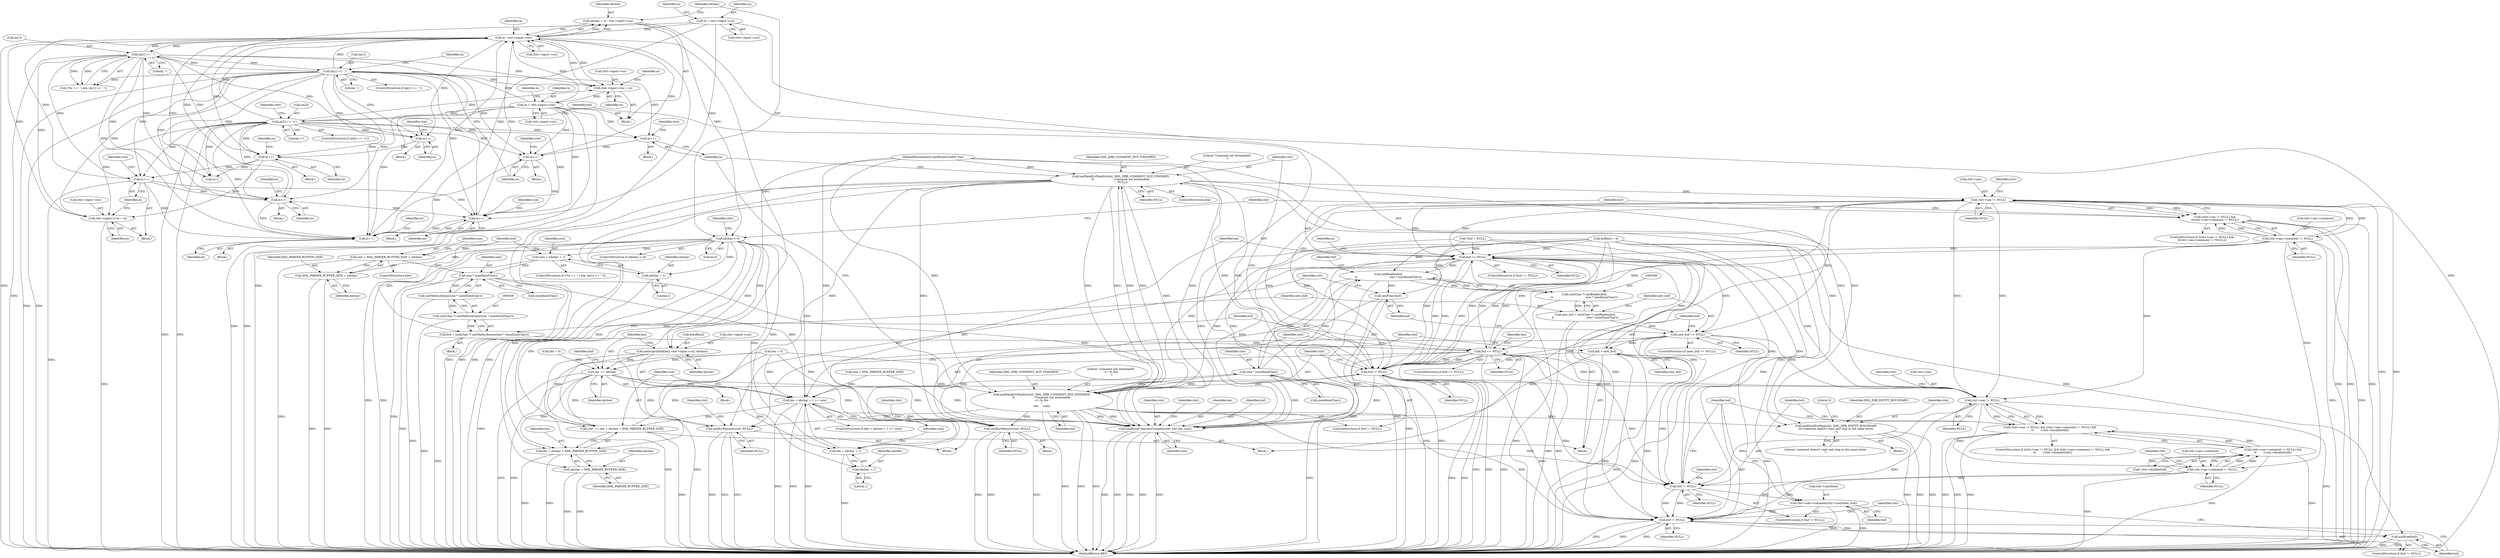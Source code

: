 digraph "0_Chrome_d0947db40187f4708c58e64cbd6013faf9eddeed_8@integer" {
"1000277" [label="(Call,nbchar = in - ctxt->input->cur)"];
"1000279" [label="(Call,in - ctxt->input->cur)"];
"1000508" [label="(Call,in[1] == '-')"];
"1000317" [label="(Call,in[1] == '-')"];
"1000494" [label="(Call,in = ctxt->input->cur)"];
"1000425" [label="(Call,ctxt->input->cur = in)"];
"1000515" [label="(Call,in[2] == '>')"];
"1000238" [label="(Call,in++)"];
"1000601" [label="(Call,in++)"];
"1000593" [label="(Call,in++)"];
"1000474" [label="(Call,in++)"];
"1000459" [label="(Call,in++)"];
"1000438" [label="(Call,in++)"];
"1000198" [label="(Call,in++)"];
"1000168" [label="(Call,in = ctxt->input->cur)"];
"1000270" [label="(Call,in++)"];
"1000467" [label="(Call,ctxt->input->cur = in)"];
"1000287" [label="(Call,nbchar > 0)"];
"1000322" [label="(Call,size = nbchar + 1)"];
"1000338" [label="(Call,size * sizeof(xmlChar))"];
"1000337" [label="(Call,xmlMallocAtomic(size * sizeof(xmlChar)))"];
"1000335" [label="(Call,(xmlChar *) xmlMallocAtomic(size * sizeof(xmlChar)))"];
"1000333" [label="(Call,buf = (xmlChar *) xmlMallocAtomic(size * sizeof(xmlChar)))"];
"1000343" [label="(Call,buf == NULL)"];
"1000293" [label="(Call,ctxt->sax != NULL)"];
"1000292" [label="(Call,(ctxt->sax != NULL) &&\n\t\t(ctxt->sax->comment != NULL))"];
"1000298" [label="(Call,ctxt->sax->comment != NULL)"];
"1000307" [label="(Call,buf == NULL)"];
"1000381" [label="(Call,xmlRealloc(buf,\n\t\t                                     size * sizeof(xmlChar)))"];
"1000379" [label="(Call,(xmlChar *) xmlRealloc(buf,\n\t\t                                     size * sizeof(xmlChar)))"];
"1000377" [label="(Call,new_buf = (xmlChar *) xmlRealloc(buf,\n\t\t                                     size * sizeof(xmlChar)))"];
"1000388" [label="(Call,new_buf == NULL)"];
"1000394" [label="(Call,xmlErrMemory(ctxt, NULL))"];
"1000403" [label="(Call,buf = new_buf)"];
"1000557" [label="(Call,buf != NULL)"];
"1000560" [label="(Call,ctxt->sax->comment(ctxt->userData, buf))"];
"1000567" [label="(Call,buf != NULL)"];
"1000570" [label="(Call,xmlFree(buf))"];
"1000579" [label="(Call,buf != NULL)"];
"1000538" [label="(Call,ctxt->sax != NULL)"];
"1000537" [label="(Call,(ctxt->sax != NULL) && (ctxt->sax->comment != NULL) &&\n\t\t        (!ctxt->disableSAX))"];
"1000544" [label="(Call,ctxt->sax->comment != NULL)"];
"1000543" [label="(Call,(ctxt->sax->comment != NULL) &&\n\t\t        (!ctxt->disableSAX))"];
"1000582" [label="(Call,xmlFatalErrMsgStr(ctxt, XML_ERR_COMMENT_NOT_FINISHED,\n\t\t                      \"Comment not terminated \n<!--%.50s\n\",\n\t\t\t\t      buf))"];
"1000347" [label="(Call,xmlErrMemory(ctxt, NULL))"];
"1000530" [label="(Call,xmlFatalErrMsg(ctxt, XML_ERR_ENTITY_BOUNDARY,\n\t\t\t\"comment doesn't start and stop in the same entity\n\"))"];
"1000588" [label="(Call,xmlFatalErrMsgStr(ctxt, XML_ERR_COMMENT_NOT_FINISHED,\n\t\t                      \"Comment not terminated \n\", NULL))"];
"1000624" [label="(Call,xmlParseCommentComplex(ctxt, buf, len, size))"];
"1000392" [label="(Call,xmlFree (buf))"];
"1000361" [label="(Call,len + nbchar + 1 >= size)"];
"1000370" [label="(Call,size  += len + nbchar + XML_PARSER_BUFFER_SIZE)"];
"1000383" [label="(Call,size * sizeof(xmlChar))"];
"1000324" [label="(Call,nbchar + 1)"];
"1000328" [label="(Call,size = XML_PARSER_BUFFER_SIZE + nbchar)"];
"1000330" [label="(Call,XML_PARSER_BUFFER_SIZE + nbchar)"];
"1000362" [label="(Call,len + nbchar + 1)"];
"1000364" [label="(Call,nbchar + 1)"];
"1000372" [label="(Call,len + nbchar + XML_PARSER_BUFFER_SIZE)"];
"1000374" [label="(Call,nbchar + XML_PARSER_BUFFER_SIZE)"];
"1000406" [label="(Call,memcpy(&buf[len], ctxt->input->cur, nbchar))"];
"1000417" [label="(Call,len += nbchar)"];
"1000287" [label="(Call,nbchar > 0)"];
"1000592" [label="(Identifier,NULL)"];
"1000333" [label="(Call,buf = (xmlChar *) xmlMallocAtomic(size * sizeof(xmlChar)))"];
"1000570" [label="(Call,xmlFree(buf))"];
"1000315" [label="(Identifier,in)"];
"1000387" [label="(ControlStructure,if (new_buf == NULL))"];
"1000556" [label="(ControlStructure,if (buf != NULL))"];
"1000169" [label="(Identifier,in)"];
"1000294" [label="(Call,ctxt->sax)"];
"1000345" [label="(Identifier,NULL)"];
"1000373" [label="(Identifier,len)"];
"1000542" [label="(Identifier,NULL)"];
"1000328" [label="(Call,size = XML_PARSER_BUFFER_SIZE + nbchar)"];
"1000593" [label="(Call,in++)"];
"1000293" [label="(Call,ctxt->sax != NULL)"];
"1000395" [label="(Identifier,ctxt)"];
"1000346" [label="(Block,)"];
"1000422" [label="(Identifier,buf)"];
"1000562" [label="(Identifier,ctxt)"];
"1000307" [label="(Call,buf == NULL)"];
"1000108" [label="(Call,*buf = NULL)"];
"1000543" [label="(Call,(ctxt->sax->comment != NULL) &&\n\t\t        (!ctxt->disableSAX))"];
"1000509" [label="(Call,in[1])"];
"1000625" [label="(Identifier,ctxt)"];
"1000584" [label="(Identifier,XML_ERR_COMMENT_NOT_FINISHED)"];
"1000317" [label="(Call,in[1] == '-')"];
"1000357" [label="(Identifier,len)"];
"1000569" [label="(Identifier,NULL)"];
"1000377" [label="(Call,new_buf = (xmlChar *) xmlRealloc(buf,\n\t\t                                     size * sizeof(xmlChar)))"];
"1000631" [label="(Identifier,ctxt)"];
"1000628" [label="(Identifier,size)"];
"1000536" [label="(ControlStructure,if ((ctxt->sax != NULL) && (ctxt->sax->comment != NULL) &&\n\t\t        (!ctxt->disableSAX)))"];
"1000557" [label="(Call,buf != NULL)"];
"1000602" [label="(Identifier,in)"];
"1000374" [label="(Call,nbchar + XML_PARSER_BUFFER_SIZE)"];
"1000334" [label="(Identifier,buf)"];
"1000404" [label="(Identifier,buf)"];
"1000281" [label="(Call,ctxt->input->cur)"];
"1000568" [label="(Identifier,buf)"];
"1000425" [label="(Call,ctxt->input->cur = in)"];
"1000295" [label="(Identifier,ctxt)"];
"1000535" [label="(Literal,3)"];
"1000305" [label="(Block,)"];
"1000363" [label="(Identifier,len)"];
"1000329" [label="(Identifier,size)"];
"1000525" [label="(Identifier,ctxt)"];
"1000392" [label="(Call,xmlFree (buf))"];
"1000291" [label="(ControlStructure,if ((ctxt->sax != NULL) &&\n\t\t(ctxt->sax->comment != NULL)))"];
"1000384" [label="(Identifier,size)"];
"1000385" [label="(Call,sizeof(xmlChar))"];
"1000420" [label="(Call,buf[len] = 0)"];
"1000407" [label="(Call,&buf[len])"];
"1000375" [label="(Identifier,nbchar)"];
"1000547" [label="(Identifier,ctxt)"];
"1000532" [label="(Identifier,XML_ERR_ENTITY_BOUNDARY)"];
"1000539" [label="(Call,ctxt->sax)"];
"1000529" [label="(Block,)"];
"1000458" [label="(Block,)"];
"1000464" [label="(Identifier,in)"];
"1000368" [label="(Block,)"];
"1000571" [label="(Identifier,buf)"];
"1000371" [label="(Identifier,size)"];
"1000579" [label="(Call,buf != NULL)"];
"1000581" [label="(Identifier,NULL)"];
"1000624" [label="(Call,xmlParseCommentComplex(ctxt, buf, len, size))"];
"1000467" [label="(Call,ctxt->input->cur = in)"];
"1000550" [label="(Identifier,NULL)"];
"1000512" [label="(Literal,'-')"];
"1000558" [label="(Identifier,buf)"];
"1000589" [label="(Identifier,ctxt)"];
"1000321" [label="(Literal,'-')"];
"1000176" [label="(Block,)"];
"1000466" [label="(Block,)"];
"1000390" [label="(Identifier,NULL)"];
"1000361" [label="(Call,len + nbchar + 1 >= size)"];
"1000496" [label="(Call,ctxt->input->cur)"];
"1000561" [label="(Call,ctxt->userData)"];
"1000367" [label="(Identifier,size)"];
"1000342" [label="(ControlStructure,if (buf == NULL))"];
"1000551" [label="(Call,!ctxt->disableSAX)"];
"1000323" [label="(Identifier,size)"];
"1000366" [label="(Literal,1)"];
"1000517" [label="(Identifier,in)"];
"1000437" [label="(Block,)"];
"1000560" [label="(Call,ctxt->sax->comment(ctxt->userData, buf))"];
"1000578" [label="(ControlStructure,if (buf != NULL))"];
"1000299" [label="(Call,ctxt->sax->comment)"];
"1000590" [label="(Identifier,XML_ERR_COMMENT_NOT_FINISHED)"];
"1000383" [label="(Call,size * sizeof(xmlChar))"];
"1000348" [label="(Identifier,ctxt)"];
"1000635" [label="(MethodReturn,RET)"];
"1000288" [label="(Identifier,nbchar)"];
"1000337" [label="(Call,xmlMallocAtomic(size * sizeof(xmlChar)))"];
"1000566" [label="(ControlStructure,if (buf != NULL))"];
"1000494" [label="(Call,in = ctxt->input->cur)"];
"1000326" [label="(Literal,1)"];
"1000352" [label="(Identifier,ctxt)"];
"1000382" [label="(Identifier,buf)"];
"1000238" [label="(Call,in++)"];
"1000199" [label="(Identifier,in)"];
"1000606" [label="(Identifier,ctxt)"];
"1000370" [label="(Call,size  += len + nbchar + XML_PARSER_BUFFER_SIZE)"];
"1000567" [label="(Call,buf != NULL)"];
"1000393" [label="(Identifier,buf)"];
"1000431" [label="(Identifier,in)"];
"1000585" [label="(Literal,\"Comment not terminated \n<!--%.50s\n\")"];
"1000474" [label="(Call,in++)"];
"1000376" [label="(Identifier,XML_PARSER_BUFFER_SIZE)"];
"1000601" [label="(Call,in++)"];
"1000417" [label="(Call,len += nbchar)"];
"1000344" [label="(Identifier,buf)"];
"1000339" [label="(Identifier,size)"];
"1000168" [label="(Call,in = ctxt->input->cur)"];
"1000479" [label="(Identifier,ctxt)"];
"1000379" [label="(Call,(xmlChar *) xmlRealloc(buf,\n\t\t                                     size * sizeof(xmlChar)))"];
"1000306" [label="(ControlStructure,if (buf == NULL))"];
"1000553" [label="(Identifier,ctxt)"];
"1000372" [label="(Call,len + nbchar + XML_PARSER_BUFFER_SIZE)"];
"1000274" [label="(Identifier,in)"];
"1000280" [label="(Identifier,in)"];
"1000443" [label="(Identifier,ctxt)"];
"1000533" [label="(Literal,\"comment doesn't start and stop in the same entity\n\")"];
"1000416" [label="(Identifier,nbchar)"];
"1000362" [label="(Call,len + nbchar + 1)"];
"1000330" [label="(Call,XML_PARSER_BUFFER_SIZE + nbchar)"];
"1000325" [label="(Identifier,nbchar)"];
"1000515" [label="(Call,in[2] == '>')"];
"1000506" [label="(Block,)"];
"1000508" [label="(Call,in[1] == '-')"];
"1000301" [label="(Identifier,ctxt)"];
"1000322" [label="(Call,size = nbchar + 1)"];
"1000298" [label="(Call,ctxt->sax->comment != NULL)"];
"1000327" [label="(ControlStructure,else)"];
"1000170" [label="(Call,ctxt->input->cur)"];
"1000237" [label="(Block,)"];
"1000277" [label="(Call,nbchar = in - ctxt->input->cur)"];
"1000389" [label="(Identifier,new_buf)"];
"1000583" [label="(Identifier,ctxt)"];
"1000241" [label="(Identifier,ccol)"];
"1000544" [label="(Call,ctxt->sax->comment != NULL)"];
"1000411" [label="(Call,ctxt->input->cur)"];
"1000180" [label="(Identifier,in)"];
"1000335" [label="(Call,(xmlChar *) xmlMallocAtomic(size * sizeof(xmlChar)))"];
"1000439" [label="(Identifier,in)"];
"1000116" [label="(Call,len = 0)"];
"1000530" [label="(Call,xmlFatalErrMsg(ctxt, XML_ERR_ENTITY_BOUNDARY,\n\t\t\t\"comment doesn't start and stop in the same entity\n\"))"];
"1000356" [label="(Call,len = 0)"];
"1000381" [label="(Call,xmlRealloc(buf,\n\t\t                                     size * sizeof(xmlChar)))"];
"1000507" [label="(ControlStructure,if (in[1] == '-'))"];
"1000198" [label="(Call,in++)"];
"1000564" [label="(Identifier,buf)"];
"1000586" [label="(Identifier,buf)"];
"1000495" [label="(Identifier,in)"];
"1000286" [label="(ControlStructure,if (nbchar > 0))"];
"1000343" [label="(Call,buf == NULL)"];
"1000105" [label="(MethodParameterIn,xmlParserCtxtPtr ctxt)"];
"1000338" [label="(Call,size * sizeof(xmlChar))"];
"1000347" [label="(Call,xmlErrMemory(ctxt, NULL))"];
"1000349" [label="(Identifier,NULL)"];
"1000580" [label="(Identifier,buf)"];
"1000490" [label="(Call,in--)"];
"1000468" [label="(Call,ctxt->input->cur)"];
"1000297" [label="(Identifier,NULL)"];
"1000391" [label="(Block,)"];
"1000279" [label="(Call,in - ctxt->input->cur)"];
"1000574" [label="(Identifier,ctxt)"];
"1000519" [label="(Literal,'>')"];
"1000312" [label="(Call,(*in == '-') && (in[1] == '-'))"];
"1000403" [label="(Call,buf = new_buf)"];
"1000531" [label="(Identifier,ctxt)"];
"1000598" [label="(Identifier,ctxt)"];
"1000331" [label="(Identifier,XML_PARSER_BUFFER_SIZE)"];
"1000459" [label="(Call,in++)"];
"1000399" [label="(Identifier,ctxt)"];
"1000438" [label="(Call,in++)"];
"1000587" [label="(ControlStructure,else)"];
"1000309" [label="(Identifier,NULL)"];
"1000340" [label="(Call,sizeof(xmlChar))"];
"1000112" [label="(Call,size = XML_PARSER_BUFFER_SIZE)"];
"1000516" [label="(Call,in[2])"];
"1000318" [label="(Call,in[1])"];
"1000256" [label="(Block,)"];
"1000278" [label="(Identifier,nbchar)"];
"1000559" [label="(Identifier,NULL)"];
"1000365" [label="(Identifier,nbchar)"];
"1000426" [label="(Call,ctxt->input->cur)"];
"1000504" [label="(Identifier,in)"];
"1000475" [label="(Identifier,in)"];
"1000394" [label="(Call,xmlErrMemory(ctxt, NULL))"];
"1000409" [label="(Identifier,buf)"];
"1000271" [label="(Identifier,in)"];
"1000364" [label="(Call,nbchar + 1)"];
"1000588" [label="(Call,xmlFatalErrMsgStr(ctxt, XML_ERR_COMMENT_NOT_FINISHED,\n\t\t                      \"Comment not terminated \n\", NULL))"];
"1000360" [label="(ControlStructure,if (len + nbchar + 1 >= size))"];
"1000311" [label="(ControlStructure,if ((*in == '-') && (in[1] == '-')))"];
"1000538" [label="(Call,ctxt->sax != NULL)"];
"1000270" [label="(Call,in++)"];
"1000419" [label="(Identifier,nbchar)"];
"1000202" [label="(Identifier,in)"];
"1000239" [label="(Identifier,in)"];
"1000627" [label="(Identifier,len)"];
"1000406" [label="(Call,memcpy(&buf[len], ctxt->input->cur, nbchar))"];
"1000537" [label="(Call,(ctxt->sax != NULL) && (ctxt->sax->comment != NULL) &&\n\t\t        (!ctxt->disableSAX))"];
"1000514" [label="(ControlStructure,if (in[2] == '>'))"];
"1000378" [label="(Identifier,new_buf)"];
"1000545" [label="(Call,ctxt->sax->comment)"];
"1000405" [label="(Identifier,new_buf)"];
"1000324" [label="(Call,nbchar + 1)"];
"1000308" [label="(Identifier,buf)"];
"1000435" [label="(Identifier,in)"];
"1000473" [label="(Identifier,in)"];
"1000594" [label="(Identifier,in)"];
"1000388" [label="(Call,new_buf == NULL)"];
"1000591" [label="(Literal,\"Comment not terminated \n\")"];
"1000289" [label="(Literal,0)"];
"1000428" [label="(Identifier,ctxt)"];
"1000396" [label="(Identifier,NULL)"];
"1000292" [label="(Call,(ctxt->sax != NULL) &&\n\t\t(ctxt->sax->comment != NULL))"];
"1000460" [label="(Identifier,in)"];
"1000310" [label="(Block,)"];
"1000332" [label="(Identifier,nbchar)"];
"1000106" [label="(Block,)"];
"1000304" [label="(Identifier,NULL)"];
"1000184" [label="(Block,)"];
"1000626" [label="(Identifier,buf)"];
"1000513" [label="(Block,)"];
"1000418" [label="(Identifier,len)"];
"1000582" [label="(Call,xmlFatalErrMsgStr(ctxt, XML_ERR_COMMENT_NOT_FINISHED,\n\t\t                      \"Comment not terminated \n<!--%.50s\n\",\n\t\t\t\t      buf))"];
"1000277" -> "1000176"  [label="AST: "];
"1000277" -> "1000279"  [label="CFG: "];
"1000278" -> "1000277"  [label="AST: "];
"1000279" -> "1000277"  [label="AST: "];
"1000288" -> "1000277"  [label="CFG: "];
"1000277" -> "1000635"  [label="DDG: "];
"1000279" -> "1000277"  [label="DDG: "];
"1000279" -> "1000277"  [label="DDG: "];
"1000277" -> "1000287"  [label="DDG: "];
"1000279" -> "1000281"  [label="CFG: "];
"1000280" -> "1000279"  [label="AST: "];
"1000281" -> "1000279"  [label="AST: "];
"1000279" -> "1000635"  [label="DDG: "];
"1000279" -> "1000635"  [label="DDG: "];
"1000508" -> "1000279"  [label="DDG: "];
"1000238" -> "1000279"  [label="DDG: "];
"1000601" -> "1000279"  [label="DDG: "];
"1000474" -> "1000279"  [label="DDG: "];
"1000198" -> "1000279"  [label="DDG: "];
"1000270" -> "1000279"  [label="DDG: "];
"1000168" -> "1000279"  [label="DDG: "];
"1000317" -> "1000279"  [label="DDG: "];
"1000494" -> "1000279"  [label="DDG: "];
"1000515" -> "1000279"  [label="DDG: "];
"1000467" -> "1000279"  [label="DDG: "];
"1000425" -> "1000279"  [label="DDG: "];
"1000279" -> "1000317"  [label="DDG: "];
"1000279" -> "1000406"  [label="DDG: "];
"1000279" -> "1000425"  [label="DDG: "];
"1000279" -> "1000438"  [label="DDG: "];
"1000279" -> "1000459"  [label="DDG: "];
"1000508" -> "1000507"  [label="AST: "];
"1000508" -> "1000512"  [label="CFG: "];
"1000509" -> "1000508"  [label="AST: "];
"1000512" -> "1000508"  [label="AST: "];
"1000517" -> "1000508"  [label="CFG: "];
"1000602" -> "1000508"  [label="CFG: "];
"1000508" -> "1000635"  [label="DDG: "];
"1000508" -> "1000635"  [label="DDG: "];
"1000508" -> "1000198"  [label="DDG: "];
"1000508" -> "1000238"  [label="DDG: "];
"1000508" -> "1000270"  [label="DDG: "];
"1000508" -> "1000312"  [label="DDG: "];
"1000508" -> "1000317"  [label="DDG: "];
"1000508" -> "1000425"  [label="DDG: "];
"1000508" -> "1000438"  [label="DDG: "];
"1000508" -> "1000459"  [label="DDG: "];
"1000508" -> "1000467"  [label="DDG: "];
"1000508" -> "1000474"  [label="DDG: "];
"1000508" -> "1000490"  [label="DDG: "];
"1000317" -> "1000508"  [label="DDG: "];
"1000494" -> "1000508"  [label="DDG: "];
"1000508" -> "1000593"  [label="DDG: "];
"1000508" -> "1000601"  [label="DDG: "];
"1000317" -> "1000312"  [label="AST: "];
"1000317" -> "1000321"  [label="CFG: "];
"1000318" -> "1000317"  [label="AST: "];
"1000321" -> "1000317"  [label="AST: "];
"1000312" -> "1000317"  [label="CFG: "];
"1000317" -> "1000635"  [label="DDG: "];
"1000317" -> "1000198"  [label="DDG: "];
"1000317" -> "1000238"  [label="DDG: "];
"1000317" -> "1000270"  [label="DDG: "];
"1000317" -> "1000312"  [label="DDG: "];
"1000317" -> "1000312"  [label="DDG: "];
"1000317" -> "1000425"  [label="DDG: "];
"1000317" -> "1000438"  [label="DDG: "];
"1000317" -> "1000459"  [label="DDG: "];
"1000317" -> "1000467"  [label="DDG: "];
"1000317" -> "1000474"  [label="DDG: "];
"1000317" -> "1000490"  [label="DDG: "];
"1000494" -> "1000176"  [label="AST: "];
"1000494" -> "1000496"  [label="CFG: "];
"1000495" -> "1000494"  [label="AST: "];
"1000496" -> "1000494"  [label="AST: "];
"1000504" -> "1000494"  [label="CFG: "];
"1000494" -> "1000635"  [label="DDG: "];
"1000494" -> "1000635"  [label="DDG: "];
"1000494" -> "1000198"  [label="DDG: "];
"1000494" -> "1000238"  [label="DDG: "];
"1000494" -> "1000270"  [label="DDG: "];
"1000425" -> "1000494"  [label="DDG: "];
"1000494" -> "1000515"  [label="DDG: "];
"1000494" -> "1000593"  [label="DDG: "];
"1000494" -> "1000601"  [label="DDG: "];
"1000425" -> "1000176"  [label="AST: "];
"1000425" -> "1000431"  [label="CFG: "];
"1000426" -> "1000425"  [label="AST: "];
"1000431" -> "1000425"  [label="AST: "];
"1000435" -> "1000425"  [label="CFG: "];
"1000515" -> "1000425"  [label="DDG: "];
"1000515" -> "1000514"  [label="AST: "];
"1000515" -> "1000519"  [label="CFG: "];
"1000516" -> "1000515"  [label="AST: "];
"1000519" -> "1000515"  [label="AST: "];
"1000525" -> "1000515"  [label="CFG: "];
"1000580" -> "1000515"  [label="CFG: "];
"1000515" -> "1000635"  [label="DDG: "];
"1000515" -> "1000635"  [label="DDG: "];
"1000515" -> "1000198"  [label="DDG: "];
"1000515" -> "1000238"  [label="DDG: "];
"1000515" -> "1000270"  [label="DDG: "];
"1000515" -> "1000438"  [label="DDG: "];
"1000515" -> "1000459"  [label="DDG: "];
"1000515" -> "1000467"  [label="DDG: "];
"1000515" -> "1000474"  [label="DDG: "];
"1000515" -> "1000490"  [label="DDG: "];
"1000515" -> "1000593"  [label="DDG: "];
"1000515" -> "1000601"  [label="DDG: "];
"1000238" -> "1000237"  [label="AST: "];
"1000238" -> "1000239"  [label="CFG: "];
"1000239" -> "1000238"  [label="AST: "];
"1000241" -> "1000238"  [label="CFG: "];
"1000601" -> "1000238"  [label="DDG: "];
"1000474" -> "1000238"  [label="DDG: "];
"1000198" -> "1000238"  [label="DDG: "];
"1000270" -> "1000238"  [label="DDG: "];
"1000168" -> "1000238"  [label="DDG: "];
"1000238" -> "1000270"  [label="DDG: "];
"1000601" -> "1000506"  [label="AST: "];
"1000601" -> "1000602"  [label="CFG: "];
"1000602" -> "1000601"  [label="AST: "];
"1000606" -> "1000601"  [label="CFG: "];
"1000601" -> "1000270"  [label="DDG: "];
"1000593" -> "1000601"  [label="DDG: "];
"1000593" -> "1000513"  [label="AST: "];
"1000593" -> "1000594"  [label="CFG: "];
"1000594" -> "1000593"  [label="AST: "];
"1000598" -> "1000593"  [label="CFG: "];
"1000474" -> "1000466"  [label="AST: "];
"1000474" -> "1000475"  [label="CFG: "];
"1000475" -> "1000474"  [label="AST: "];
"1000479" -> "1000474"  [label="CFG: "];
"1000474" -> "1000635"  [label="DDG: "];
"1000474" -> "1000198"  [label="DDG: "];
"1000474" -> "1000270"  [label="DDG: "];
"1000459" -> "1000474"  [label="DDG: "];
"1000459" -> "1000458"  [label="AST: "];
"1000459" -> "1000460"  [label="CFG: "];
"1000460" -> "1000459"  [label="AST: "];
"1000464" -> "1000459"  [label="CFG: "];
"1000438" -> "1000459"  [label="DDG: "];
"1000459" -> "1000467"  [label="DDG: "];
"1000459" -> "1000490"  [label="DDG: "];
"1000438" -> "1000437"  [label="AST: "];
"1000438" -> "1000439"  [label="CFG: "];
"1000439" -> "1000438"  [label="AST: "];
"1000443" -> "1000438"  [label="CFG: "];
"1000198" -> "1000184"  [label="AST: "];
"1000198" -> "1000199"  [label="CFG: "];
"1000199" -> "1000198"  [label="AST: "];
"1000202" -> "1000198"  [label="CFG: "];
"1000168" -> "1000198"  [label="DDG: "];
"1000198" -> "1000270"  [label="DDG: "];
"1000168" -> "1000106"  [label="AST: "];
"1000168" -> "1000170"  [label="CFG: "];
"1000169" -> "1000168"  [label="AST: "];
"1000170" -> "1000168"  [label="AST: "];
"1000180" -> "1000168"  [label="CFG: "];
"1000168" -> "1000270"  [label="DDG: "];
"1000270" -> "1000256"  [label="AST: "];
"1000270" -> "1000271"  [label="CFG: "];
"1000271" -> "1000270"  [label="AST: "];
"1000274" -> "1000270"  [label="CFG: "];
"1000467" -> "1000466"  [label="AST: "];
"1000467" -> "1000473"  [label="CFG: "];
"1000468" -> "1000467"  [label="AST: "];
"1000473" -> "1000467"  [label="AST: "];
"1000475" -> "1000467"  [label="CFG: "];
"1000467" -> "1000635"  [label="DDG: "];
"1000287" -> "1000286"  [label="AST: "];
"1000287" -> "1000289"  [label="CFG: "];
"1000288" -> "1000287"  [label="AST: "];
"1000289" -> "1000287"  [label="AST: "];
"1000295" -> "1000287"  [label="CFG: "];
"1000428" -> "1000287"  [label="CFG: "];
"1000287" -> "1000635"  [label="DDG: "];
"1000287" -> "1000635"  [label="DDG: "];
"1000287" -> "1000322"  [label="DDG: "];
"1000287" -> "1000324"  [label="DDG: "];
"1000287" -> "1000328"  [label="DDG: "];
"1000287" -> "1000330"  [label="DDG: "];
"1000287" -> "1000361"  [label="DDG: "];
"1000287" -> "1000362"  [label="DDG: "];
"1000287" -> "1000364"  [label="DDG: "];
"1000287" -> "1000370"  [label="DDG: "];
"1000287" -> "1000372"  [label="DDG: "];
"1000287" -> "1000374"  [label="DDG: "];
"1000287" -> "1000406"  [label="DDG: "];
"1000322" -> "1000311"  [label="AST: "];
"1000322" -> "1000324"  [label="CFG: "];
"1000323" -> "1000322"  [label="AST: "];
"1000324" -> "1000322"  [label="AST: "];
"1000334" -> "1000322"  [label="CFG: "];
"1000322" -> "1000635"  [label="DDG: "];
"1000322" -> "1000338"  [label="DDG: "];
"1000338" -> "1000337"  [label="AST: "];
"1000338" -> "1000340"  [label="CFG: "];
"1000339" -> "1000338"  [label="AST: "];
"1000340" -> "1000338"  [label="AST: "];
"1000337" -> "1000338"  [label="CFG: "];
"1000338" -> "1000635"  [label="DDG: "];
"1000338" -> "1000337"  [label="DDG: "];
"1000328" -> "1000338"  [label="DDG: "];
"1000338" -> "1000361"  [label="DDG: "];
"1000338" -> "1000624"  [label="DDG: "];
"1000337" -> "1000335"  [label="AST: "];
"1000335" -> "1000337"  [label="CFG: "];
"1000337" -> "1000635"  [label="DDG: "];
"1000337" -> "1000335"  [label="DDG: "];
"1000335" -> "1000333"  [label="AST: "];
"1000336" -> "1000335"  [label="AST: "];
"1000333" -> "1000335"  [label="CFG: "];
"1000335" -> "1000635"  [label="DDG: "];
"1000335" -> "1000333"  [label="DDG: "];
"1000333" -> "1000310"  [label="AST: "];
"1000334" -> "1000333"  [label="AST: "];
"1000344" -> "1000333"  [label="CFG: "];
"1000333" -> "1000635"  [label="DDG: "];
"1000333" -> "1000343"  [label="DDG: "];
"1000343" -> "1000342"  [label="AST: "];
"1000343" -> "1000345"  [label="CFG: "];
"1000344" -> "1000343"  [label="AST: "];
"1000345" -> "1000343"  [label="AST: "];
"1000348" -> "1000343"  [label="CFG: "];
"1000357" -> "1000343"  [label="CFG: "];
"1000343" -> "1000635"  [label="DDG: "];
"1000343" -> "1000635"  [label="DDG: "];
"1000343" -> "1000635"  [label="DDG: "];
"1000343" -> "1000293"  [label="DDG: "];
"1000343" -> "1000307"  [label="DDG: "];
"1000420" -> "1000343"  [label="DDG: "];
"1000307" -> "1000343"  [label="DDG: "];
"1000343" -> "1000347"  [label="DDG: "];
"1000343" -> "1000538"  [label="DDG: "];
"1000343" -> "1000557"  [label="DDG: "];
"1000343" -> "1000567"  [label="DDG: "];
"1000343" -> "1000579"  [label="DDG: "];
"1000343" -> "1000579"  [label="DDG: "];
"1000343" -> "1000624"  [label="DDG: "];
"1000293" -> "1000292"  [label="AST: "];
"1000293" -> "1000297"  [label="CFG: "];
"1000294" -> "1000293"  [label="AST: "];
"1000297" -> "1000293"  [label="AST: "];
"1000301" -> "1000293"  [label="CFG: "];
"1000292" -> "1000293"  [label="CFG: "];
"1000293" -> "1000635"  [label="DDG: "];
"1000293" -> "1000635"  [label="DDG: "];
"1000293" -> "1000292"  [label="DDG: "];
"1000293" -> "1000292"  [label="DDG: "];
"1000307" -> "1000293"  [label="DDG: "];
"1000298" -> "1000293"  [label="DDG: "];
"1000588" -> "1000293"  [label="DDG: "];
"1000579" -> "1000293"  [label="DDG: "];
"1000388" -> "1000293"  [label="DDG: "];
"1000293" -> "1000298"  [label="DDG: "];
"1000293" -> "1000307"  [label="DDG: "];
"1000293" -> "1000538"  [label="DDG: "];
"1000293" -> "1000538"  [label="DDG: "];
"1000293" -> "1000579"  [label="DDG: "];
"1000292" -> "1000291"  [label="AST: "];
"1000292" -> "1000298"  [label="CFG: "];
"1000298" -> "1000292"  [label="AST: "];
"1000308" -> "1000292"  [label="CFG: "];
"1000428" -> "1000292"  [label="CFG: "];
"1000292" -> "1000635"  [label="DDG: "];
"1000292" -> "1000635"  [label="DDG: "];
"1000292" -> "1000635"  [label="DDG: "];
"1000298" -> "1000292"  [label="DDG: "];
"1000298" -> "1000292"  [label="DDG: "];
"1000298" -> "1000304"  [label="CFG: "];
"1000299" -> "1000298"  [label="AST: "];
"1000304" -> "1000298"  [label="AST: "];
"1000298" -> "1000635"  [label="DDG: "];
"1000298" -> "1000635"  [label="DDG: "];
"1000298" -> "1000307"  [label="DDG: "];
"1000298" -> "1000538"  [label="DDG: "];
"1000298" -> "1000544"  [label="DDG: "];
"1000298" -> "1000579"  [label="DDG: "];
"1000307" -> "1000306"  [label="AST: "];
"1000307" -> "1000309"  [label="CFG: "];
"1000308" -> "1000307"  [label="AST: "];
"1000309" -> "1000307"  [label="AST: "];
"1000315" -> "1000307"  [label="CFG: "];
"1000363" -> "1000307"  [label="CFG: "];
"1000307" -> "1000635"  [label="DDG: "];
"1000307" -> "1000635"  [label="DDG: "];
"1000579" -> "1000307"  [label="DDG: "];
"1000403" -> "1000307"  [label="DDG: "];
"1000582" -> "1000307"  [label="DDG: "];
"1000420" -> "1000307"  [label="DDG: "];
"1000108" -> "1000307"  [label="DDG: "];
"1000307" -> "1000381"  [label="DDG: "];
"1000307" -> "1000388"  [label="DDG: "];
"1000307" -> "1000538"  [label="DDG: "];
"1000307" -> "1000557"  [label="DDG: "];
"1000307" -> "1000567"  [label="DDG: "];
"1000307" -> "1000579"  [label="DDG: "];
"1000307" -> "1000579"  [label="DDG: "];
"1000307" -> "1000624"  [label="DDG: "];
"1000381" -> "1000379"  [label="AST: "];
"1000381" -> "1000383"  [label="CFG: "];
"1000382" -> "1000381"  [label="AST: "];
"1000383" -> "1000381"  [label="AST: "];
"1000379" -> "1000381"  [label="CFG: "];
"1000381" -> "1000635"  [label="DDG: "];
"1000381" -> "1000379"  [label="DDG: "];
"1000381" -> "1000379"  [label="DDG: "];
"1000420" -> "1000381"  [label="DDG: "];
"1000383" -> "1000381"  [label="DDG: "];
"1000381" -> "1000392"  [label="DDG: "];
"1000379" -> "1000377"  [label="AST: "];
"1000380" -> "1000379"  [label="AST: "];
"1000377" -> "1000379"  [label="CFG: "];
"1000379" -> "1000635"  [label="DDG: "];
"1000379" -> "1000377"  [label="DDG: "];
"1000377" -> "1000368"  [label="AST: "];
"1000378" -> "1000377"  [label="AST: "];
"1000389" -> "1000377"  [label="CFG: "];
"1000377" -> "1000635"  [label="DDG: "];
"1000377" -> "1000388"  [label="DDG: "];
"1000388" -> "1000387"  [label="AST: "];
"1000388" -> "1000390"  [label="CFG: "];
"1000389" -> "1000388"  [label="AST: "];
"1000390" -> "1000388"  [label="AST: "];
"1000393" -> "1000388"  [label="CFG: "];
"1000404" -> "1000388"  [label="CFG: "];
"1000388" -> "1000635"  [label="DDG: "];
"1000388" -> "1000635"  [label="DDG: "];
"1000388" -> "1000635"  [label="DDG: "];
"1000388" -> "1000394"  [label="DDG: "];
"1000388" -> "1000403"  [label="DDG: "];
"1000388" -> "1000538"  [label="DDG: "];
"1000388" -> "1000579"  [label="DDG: "];
"1000394" -> "1000391"  [label="AST: "];
"1000394" -> "1000396"  [label="CFG: "];
"1000395" -> "1000394"  [label="AST: "];
"1000396" -> "1000394"  [label="AST: "];
"1000399" -> "1000394"  [label="CFG: "];
"1000394" -> "1000635"  [label="DDG: "];
"1000394" -> "1000635"  [label="DDG: "];
"1000394" -> "1000635"  [label="DDG: "];
"1000588" -> "1000394"  [label="DDG: "];
"1000582" -> "1000394"  [label="DDG: "];
"1000105" -> "1000394"  [label="DDG: "];
"1000403" -> "1000368"  [label="AST: "];
"1000403" -> "1000405"  [label="CFG: "];
"1000404" -> "1000403"  [label="AST: "];
"1000405" -> "1000403"  [label="AST: "];
"1000409" -> "1000403"  [label="CFG: "];
"1000403" -> "1000635"  [label="DDG: "];
"1000403" -> "1000557"  [label="DDG: "];
"1000403" -> "1000567"  [label="DDG: "];
"1000403" -> "1000579"  [label="DDG: "];
"1000403" -> "1000624"  [label="DDG: "];
"1000557" -> "1000556"  [label="AST: "];
"1000557" -> "1000559"  [label="CFG: "];
"1000558" -> "1000557"  [label="AST: "];
"1000559" -> "1000557"  [label="AST: "];
"1000562" -> "1000557"  [label="CFG: "];
"1000568" -> "1000557"  [label="CFG: "];
"1000579" -> "1000557"  [label="DDG: "];
"1000582" -> "1000557"  [label="DDG: "];
"1000420" -> "1000557"  [label="DDG: "];
"1000108" -> "1000557"  [label="DDG: "];
"1000544" -> "1000557"  [label="DDG: "];
"1000538" -> "1000557"  [label="DDG: "];
"1000557" -> "1000560"  [label="DDG: "];
"1000557" -> "1000567"  [label="DDG: "];
"1000557" -> "1000567"  [label="DDG: "];
"1000560" -> "1000556"  [label="AST: "];
"1000560" -> "1000564"  [label="CFG: "];
"1000561" -> "1000560"  [label="AST: "];
"1000564" -> "1000560"  [label="AST: "];
"1000568" -> "1000560"  [label="CFG: "];
"1000560" -> "1000635"  [label="DDG: "];
"1000560" -> "1000635"  [label="DDG: "];
"1000420" -> "1000560"  [label="DDG: "];
"1000560" -> "1000567"  [label="DDG: "];
"1000567" -> "1000566"  [label="AST: "];
"1000567" -> "1000569"  [label="CFG: "];
"1000568" -> "1000567"  [label="AST: "];
"1000569" -> "1000567"  [label="AST: "];
"1000571" -> "1000567"  [label="CFG: "];
"1000574" -> "1000567"  [label="CFG: "];
"1000567" -> "1000635"  [label="DDG: "];
"1000567" -> "1000635"  [label="DDG: "];
"1000567" -> "1000635"  [label="DDG: "];
"1000579" -> "1000567"  [label="DDG: "];
"1000582" -> "1000567"  [label="DDG: "];
"1000420" -> "1000567"  [label="DDG: "];
"1000108" -> "1000567"  [label="DDG: "];
"1000544" -> "1000567"  [label="DDG: "];
"1000538" -> "1000567"  [label="DDG: "];
"1000567" -> "1000570"  [label="DDG: "];
"1000570" -> "1000566"  [label="AST: "];
"1000570" -> "1000571"  [label="CFG: "];
"1000571" -> "1000570"  [label="AST: "];
"1000574" -> "1000570"  [label="CFG: "];
"1000570" -> "1000635"  [label="DDG: "];
"1000570" -> "1000635"  [label="DDG: "];
"1000420" -> "1000570"  [label="DDG: "];
"1000579" -> "1000578"  [label="AST: "];
"1000579" -> "1000581"  [label="CFG: "];
"1000580" -> "1000579"  [label="AST: "];
"1000581" -> "1000579"  [label="AST: "];
"1000583" -> "1000579"  [label="CFG: "];
"1000589" -> "1000579"  [label="CFG: "];
"1000579" -> "1000635"  [label="DDG: "];
"1000579" -> "1000635"  [label="DDG: "];
"1000579" -> "1000538"  [label="DDG: "];
"1000582" -> "1000579"  [label="DDG: "];
"1000420" -> "1000579"  [label="DDG: "];
"1000108" -> "1000579"  [label="DDG: "];
"1000588" -> "1000579"  [label="DDG: "];
"1000579" -> "1000582"  [label="DDG: "];
"1000579" -> "1000588"  [label="DDG: "];
"1000579" -> "1000624"  [label="DDG: "];
"1000538" -> "1000537"  [label="AST: "];
"1000538" -> "1000542"  [label="CFG: "];
"1000539" -> "1000538"  [label="AST: "];
"1000542" -> "1000538"  [label="AST: "];
"1000547" -> "1000538"  [label="CFG: "];
"1000537" -> "1000538"  [label="CFG: "];
"1000538" -> "1000635"  [label="DDG: "];
"1000538" -> "1000537"  [label="DDG: "];
"1000538" -> "1000537"  [label="DDG: "];
"1000588" -> "1000538"  [label="DDG: "];
"1000538" -> "1000544"  [label="DDG: "];
"1000537" -> "1000536"  [label="AST: "];
"1000537" -> "1000543"  [label="CFG: "];
"1000543" -> "1000537"  [label="AST: "];
"1000558" -> "1000537"  [label="CFG: "];
"1000568" -> "1000537"  [label="CFG: "];
"1000537" -> "1000635"  [label="DDG: "];
"1000537" -> "1000635"  [label="DDG: "];
"1000537" -> "1000635"  [label="DDG: "];
"1000543" -> "1000537"  [label="DDG: "];
"1000543" -> "1000537"  [label="DDG: "];
"1000544" -> "1000543"  [label="AST: "];
"1000544" -> "1000550"  [label="CFG: "];
"1000545" -> "1000544"  [label="AST: "];
"1000550" -> "1000544"  [label="AST: "];
"1000553" -> "1000544"  [label="CFG: "];
"1000543" -> "1000544"  [label="CFG: "];
"1000544" -> "1000635"  [label="DDG: "];
"1000544" -> "1000543"  [label="DDG: "];
"1000544" -> "1000543"  [label="DDG: "];
"1000543" -> "1000551"  [label="CFG: "];
"1000551" -> "1000543"  [label="AST: "];
"1000543" -> "1000635"  [label="DDG: "];
"1000543" -> "1000635"  [label="DDG: "];
"1000551" -> "1000543"  [label="DDG: "];
"1000582" -> "1000578"  [label="AST: "];
"1000582" -> "1000586"  [label="CFG: "];
"1000583" -> "1000582"  [label="AST: "];
"1000584" -> "1000582"  [label="AST: "];
"1000585" -> "1000582"  [label="AST: "];
"1000586" -> "1000582"  [label="AST: "];
"1000594" -> "1000582"  [label="CFG: "];
"1000582" -> "1000635"  [label="DDG: "];
"1000582" -> "1000635"  [label="DDG: "];
"1000582" -> "1000635"  [label="DDG: "];
"1000582" -> "1000347"  [label="DDG: "];
"1000582" -> "1000530"  [label="DDG: "];
"1000588" -> "1000582"  [label="DDG: "];
"1000588" -> "1000582"  [label="DDG: "];
"1000105" -> "1000582"  [label="DDG: "];
"1000420" -> "1000582"  [label="DDG: "];
"1000582" -> "1000588"  [label="DDG: "];
"1000582" -> "1000588"  [label="DDG: "];
"1000582" -> "1000624"  [label="DDG: "];
"1000582" -> "1000624"  [label="DDG: "];
"1000347" -> "1000346"  [label="AST: "];
"1000347" -> "1000349"  [label="CFG: "];
"1000348" -> "1000347"  [label="AST: "];
"1000349" -> "1000347"  [label="AST: "];
"1000352" -> "1000347"  [label="CFG: "];
"1000347" -> "1000635"  [label="DDG: "];
"1000347" -> "1000635"  [label="DDG: "];
"1000347" -> "1000635"  [label="DDG: "];
"1000588" -> "1000347"  [label="DDG: "];
"1000105" -> "1000347"  [label="DDG: "];
"1000530" -> "1000529"  [label="AST: "];
"1000530" -> "1000533"  [label="CFG: "];
"1000531" -> "1000530"  [label="AST: "];
"1000532" -> "1000530"  [label="AST: "];
"1000533" -> "1000530"  [label="AST: "];
"1000535" -> "1000530"  [label="CFG: "];
"1000530" -> "1000635"  [label="DDG: "];
"1000530" -> "1000635"  [label="DDG: "];
"1000530" -> "1000635"  [label="DDG: "];
"1000588" -> "1000530"  [label="DDG: "];
"1000105" -> "1000530"  [label="DDG: "];
"1000588" -> "1000587"  [label="AST: "];
"1000588" -> "1000592"  [label="CFG: "];
"1000589" -> "1000588"  [label="AST: "];
"1000590" -> "1000588"  [label="AST: "];
"1000591" -> "1000588"  [label="AST: "];
"1000592" -> "1000588"  [label="AST: "];
"1000594" -> "1000588"  [label="CFG: "];
"1000588" -> "1000635"  [label="DDG: "];
"1000588" -> "1000635"  [label="DDG: "];
"1000588" -> "1000635"  [label="DDG: "];
"1000588" -> "1000635"  [label="DDG: "];
"1000105" -> "1000588"  [label="DDG: "];
"1000588" -> "1000624"  [label="DDG: "];
"1000624" -> "1000106"  [label="AST: "];
"1000624" -> "1000628"  [label="CFG: "];
"1000625" -> "1000624"  [label="AST: "];
"1000626" -> "1000624"  [label="AST: "];
"1000627" -> "1000624"  [label="AST: "];
"1000628" -> "1000624"  [label="AST: "];
"1000631" -> "1000624"  [label="CFG: "];
"1000624" -> "1000635"  [label="DDG: "];
"1000624" -> "1000635"  [label="DDG: "];
"1000624" -> "1000635"  [label="DDG: "];
"1000624" -> "1000635"  [label="DDG: "];
"1000624" -> "1000635"  [label="DDG: "];
"1000105" -> "1000624"  [label="DDG: "];
"1000420" -> "1000624"  [label="DDG: "];
"1000108" -> "1000624"  [label="DDG: "];
"1000116" -> "1000624"  [label="DDG: "];
"1000417" -> "1000624"  [label="DDG: "];
"1000383" -> "1000624"  [label="DDG: "];
"1000361" -> "1000624"  [label="DDG: "];
"1000112" -> "1000624"  [label="DDG: "];
"1000392" -> "1000391"  [label="AST: "];
"1000392" -> "1000393"  [label="CFG: "];
"1000393" -> "1000392"  [label="AST: "];
"1000395" -> "1000392"  [label="CFG: "];
"1000392" -> "1000635"  [label="DDG: "];
"1000392" -> "1000635"  [label="DDG: "];
"1000420" -> "1000392"  [label="DDG: "];
"1000361" -> "1000360"  [label="AST: "];
"1000361" -> "1000367"  [label="CFG: "];
"1000362" -> "1000361"  [label="AST: "];
"1000367" -> "1000361"  [label="AST: "];
"1000371" -> "1000361"  [label="CFG: "];
"1000409" -> "1000361"  [label="CFG: "];
"1000361" -> "1000635"  [label="DDG: "];
"1000361" -> "1000635"  [label="DDG: "];
"1000361" -> "1000635"  [label="DDG: "];
"1000116" -> "1000361"  [label="DDG: "];
"1000417" -> "1000361"  [label="DDG: "];
"1000383" -> "1000361"  [label="DDG: "];
"1000112" -> "1000361"  [label="DDG: "];
"1000361" -> "1000370"  [label="DDG: "];
"1000370" -> "1000368"  [label="AST: "];
"1000370" -> "1000372"  [label="CFG: "];
"1000371" -> "1000370"  [label="AST: "];
"1000372" -> "1000370"  [label="AST: "];
"1000378" -> "1000370"  [label="CFG: "];
"1000370" -> "1000635"  [label="DDG: "];
"1000116" -> "1000370"  [label="DDG: "];
"1000417" -> "1000370"  [label="DDG: "];
"1000370" -> "1000383"  [label="DDG: "];
"1000383" -> "1000385"  [label="CFG: "];
"1000384" -> "1000383"  [label="AST: "];
"1000385" -> "1000383"  [label="AST: "];
"1000383" -> "1000635"  [label="DDG: "];
"1000324" -> "1000326"  [label="CFG: "];
"1000325" -> "1000324"  [label="AST: "];
"1000326" -> "1000324"  [label="AST: "];
"1000324" -> "1000635"  [label="DDG: "];
"1000328" -> "1000327"  [label="AST: "];
"1000328" -> "1000330"  [label="CFG: "];
"1000329" -> "1000328"  [label="AST: "];
"1000330" -> "1000328"  [label="AST: "];
"1000334" -> "1000328"  [label="CFG: "];
"1000328" -> "1000635"  [label="DDG: "];
"1000330" -> "1000332"  [label="CFG: "];
"1000331" -> "1000330"  [label="AST: "];
"1000332" -> "1000330"  [label="AST: "];
"1000330" -> "1000635"  [label="DDG: "];
"1000330" -> "1000635"  [label="DDG: "];
"1000362" -> "1000364"  [label="CFG: "];
"1000363" -> "1000362"  [label="AST: "];
"1000364" -> "1000362"  [label="AST: "];
"1000367" -> "1000362"  [label="CFG: "];
"1000362" -> "1000635"  [label="DDG: "];
"1000116" -> "1000362"  [label="DDG: "];
"1000417" -> "1000362"  [label="DDG: "];
"1000364" -> "1000366"  [label="CFG: "];
"1000365" -> "1000364"  [label="AST: "];
"1000366" -> "1000364"  [label="AST: "];
"1000372" -> "1000374"  [label="CFG: "];
"1000373" -> "1000372"  [label="AST: "];
"1000374" -> "1000372"  [label="AST: "];
"1000372" -> "1000635"  [label="DDG: "];
"1000372" -> "1000635"  [label="DDG: "];
"1000116" -> "1000372"  [label="DDG: "];
"1000417" -> "1000372"  [label="DDG: "];
"1000374" -> "1000376"  [label="CFG: "];
"1000375" -> "1000374"  [label="AST: "];
"1000376" -> "1000374"  [label="AST: "];
"1000374" -> "1000635"  [label="DDG: "];
"1000374" -> "1000635"  [label="DDG: "];
"1000406" -> "1000305"  [label="AST: "];
"1000406" -> "1000416"  [label="CFG: "];
"1000407" -> "1000406"  [label="AST: "];
"1000411" -> "1000406"  [label="AST: "];
"1000416" -> "1000406"  [label="AST: "];
"1000418" -> "1000406"  [label="CFG: "];
"1000406" -> "1000635"  [label="DDG: "];
"1000406" -> "1000635"  [label="DDG: "];
"1000406" -> "1000417"  [label="DDG: "];
"1000417" -> "1000305"  [label="AST: "];
"1000417" -> "1000419"  [label="CFG: "];
"1000418" -> "1000417"  [label="AST: "];
"1000419" -> "1000417"  [label="AST: "];
"1000422" -> "1000417"  [label="CFG: "];
"1000417" -> "1000635"  [label="DDG: "];
"1000417" -> "1000635"  [label="DDG: "];
"1000356" -> "1000417"  [label="DDG: "];
"1000116" -> "1000417"  [label="DDG: "];
}
